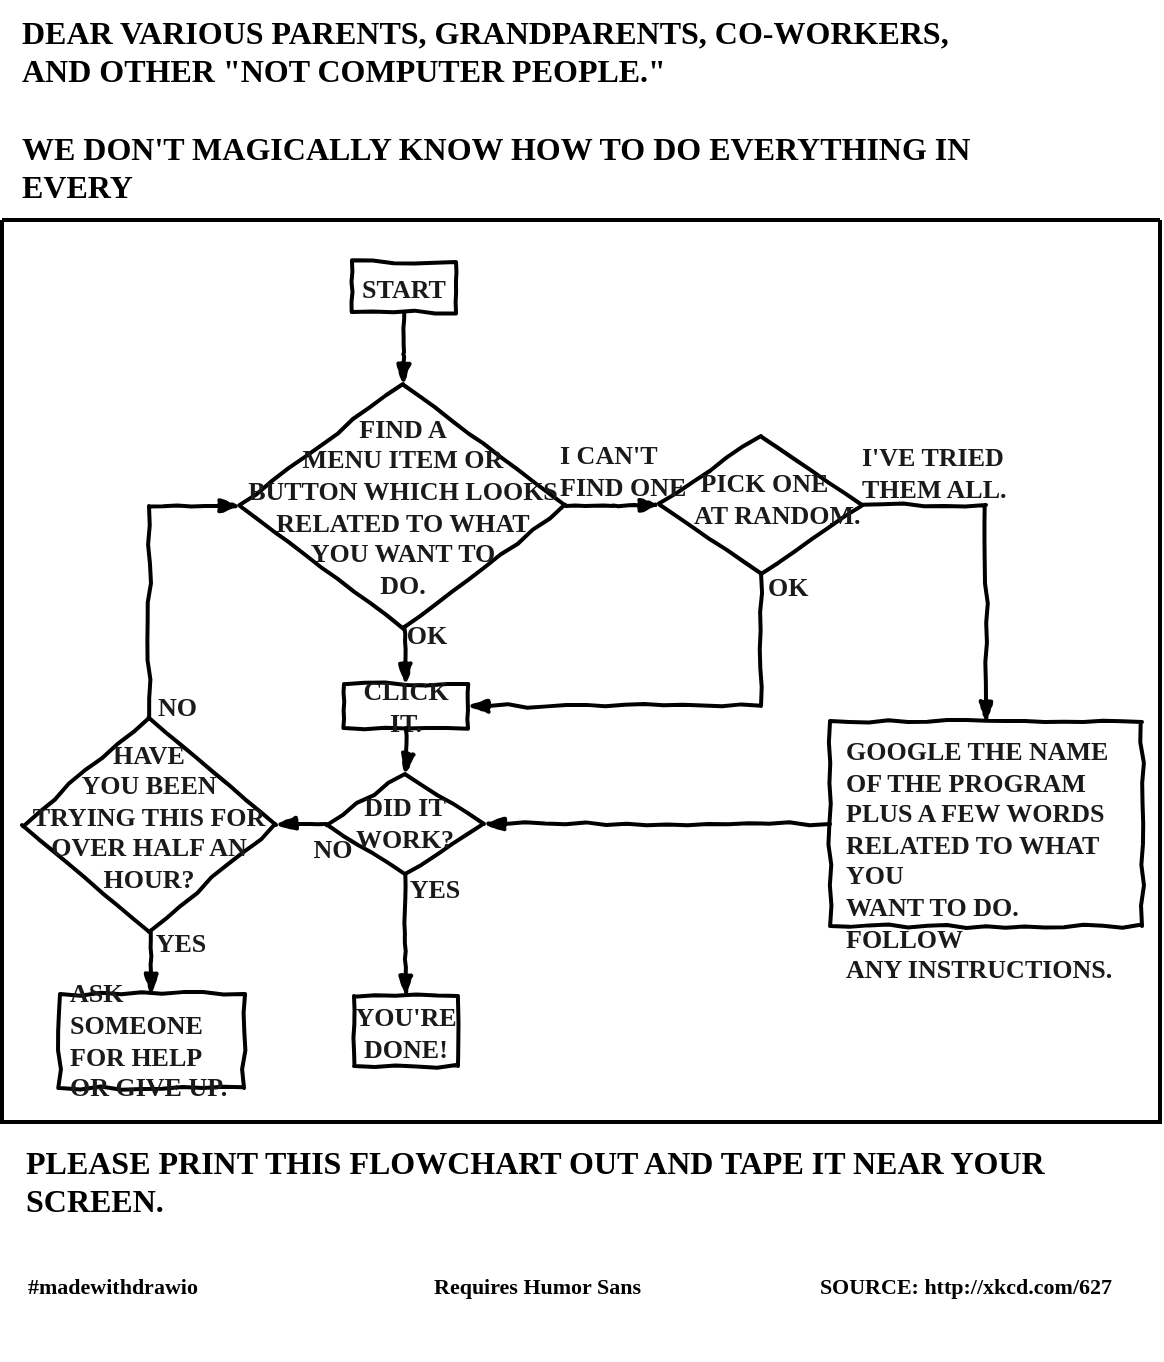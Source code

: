 <mxfile compressed="true" version="14.9.3" type="github"><diagram id="8SM1oyRz80_aa1UVSLCH" name="Page-1"><mxGraphModel dx="2037" dy="1311" grid="1" gridSize="10" guides="1" tooltips="1" connect="1" arrows="1" fold="1" page="1" pageScale="1" pageWidth="1920" pageHeight="1200" math="0" shadow="0"><root><mxCell id="xmED2Yv9WDubelnxHFW4-0"/><mxCell id="xmED2Yv9WDubelnxHFW4-1" parent="xmED2Yv9WDubelnxHFW4-0"/><UserObject label="SOURCE: http://xkcd.com/627" link="http://xkcd.com/627" id="DmZ8ZmcvN3rHUwkWvDru-0"><mxCell style="text;html=1;points=[];autosize=1;align=right;verticalAlign=top;fontFamily=Humor Sans;shadow=0;fontSize=11;fontStyle=1;strokeColor=none;strokeWidth=2;spacingRight=8;" vertex="1" parent="xmED2Yv9WDubelnxHFW4-1"><mxGeometry x="1054" y="880" width="180" height="20" as="geometry"/></mxCell></UserObject><mxCell id="DmZ8ZmcvN3rHUwkWvDru-1" value="DEAR VARIOUS PARENTS, GRANDPARENTS, CO-WORKERS,&lt;br&gt;AND OTHER &quot;NOT COMPUTER PEOPLE.&quot;&lt;br&gt;&lt;br&gt;WE DON'T MAGICALLY KNOW HOW TO DO EVERYTHING IN EVERY&lt;br&gt;PROGRAM. WHEN WE HELP YOU, WE'RE USUALLY JUST DOING THIS:" style="text;html=1;strokeColor=none;fillColor=none;align=left;verticalAlign=top;whiteSpace=wrap;overflow=hidden;shadow=0;glass=1;fontSize=16;fontFamily=Humor Sans;fontStyle=1;spacingTop=0;" vertex="1" parent="xmED2Yv9WDubelnxHFW4-1"><mxGeometry x="678" y="250" width="532" height="99" as="geometry"/></mxCell><mxCell id="DmZ8ZmcvN3rHUwkWvDru-2" value="PLEASE PRINT THIS FLOWCHART OUT AND TAPE IT NEAR YOUR SCREEN.&lt;br&gt;CONGRATULATIONS; YOU'RE NOW THE LOCAL COMPUTER EXPERT!" style="text;html=1;strokeColor=none;fillColor=none;align=left;verticalAlign=top;whiteSpace=wrap;overflow=hidden;shadow=0;glass=1;fontSize=16;fontFamily=Humor Sans;fontStyle=1" vertex="1" parent="xmED2Yv9WDubelnxHFW4-1"><mxGeometry x="680" y="815" width="550" height="40" as="geometry"/></mxCell><mxCell id="DmZ8ZmcvN3rHUwkWvDru-3" value="" style="swimlane;whiteSpace=wrap;html=1;shadow=0;glass=0;strokeColor=#000000;strokeWidth=2;fillColor=none;fontSize=14;align=left;startSize=0;fontFamily=Humor Sans;" vertex="1" parent="xmED2Yv9WDubelnxHFW4-1"><mxGeometry x="670" y="360" width="579" height="451" as="geometry"/></mxCell><mxCell id="DmZ8ZmcvN3rHUwkWvDru-4" value="FIND A&lt;br&gt;MENU ITEM OR&lt;br&gt;BUTTON WHICH LOOKS&lt;br&gt;RELATED TO WHAT&lt;br&gt;YOU WANT TO&lt;br&gt;DO." style="rhombus;whiteSpace=wrap;html=1;comic=1;shadow=0;fontFamily=Humor Sans;fontSize=13;fontColor=#1A1A1A;align=center;strokeWidth=2;fontStyle=1;fillColor=#ffffff;strokeColor=#000000;" vertex="1" parent="DmZ8ZmcvN3rHUwkWvDru-3"><mxGeometry x="119" y="82" width="163" height="122" as="geometry"/></mxCell><mxCell id="DmZ8ZmcvN3rHUwkWvDru-5" value="CLICK IT." style="whiteSpace=wrap;html=1;shadow=0;fontFamily=Humor Sans;fontSize=13;fontColor=#1A1A1A;align=center;strokeColor=#000000;strokeWidth=2;comic=1;fontStyle=1;spacingTop=0;" vertex="1" parent="DmZ8ZmcvN3rHUwkWvDru-3"><mxGeometry x="171" y="232" width="62" height="22" as="geometry"/></mxCell><mxCell id="DmZ8ZmcvN3rHUwkWvDru-6" value="DID IT&lt;br&gt;WORK?" style="rhombus;whiteSpace=wrap;html=1;comic=1;shadow=0;fontFamily=Humor Sans;fontSize=13;fontColor=#1A1A1A;align=center;strokeColor=#000000;fillColor=none;strokeWidth=2;fontStyle=1;spacingTop=-3;" vertex="1" parent="DmZ8ZmcvN3rHUwkWvDru-3"><mxGeometry x="162" y="277" width="79" height="50" as="geometry"/></mxCell><mxCell id="DmZ8ZmcvN3rHUwkWvDru-7" value="" style="edgeStyle=orthogonalEdgeStyle;rounded=0;html=1;jettySize=auto;orthogonalLoop=1;strokeWidth=2;fontSize=13;comic=1;endArrow=blockThin;endFill=1;fontStyle=1;fontFamily=Humor Sans;fontColor=#1A1A1A;" edge="1" parent="DmZ8ZmcvN3rHUwkWvDru-3" source="DmZ8ZmcvN3rHUwkWvDru-5" target="DmZ8ZmcvN3rHUwkWvDru-6"><mxGeometry x="202" y="252" as="geometry"/></mxCell><mxCell id="DmZ8ZmcvN3rHUwkWvDru-8" value="" style="edgeStyle=orthogonalEdgeStyle;rounded=0;html=1;jettySize=auto;orthogonalLoop=1;strokeWidth=2;fontSize=13;comic=1;endArrow=blockThin;endFill=1;entryX=0.5;entryY=0;fontStyle=1;fontFamily=Humor Sans;fontColor=#1A1A1A;" edge="1" parent="DmZ8ZmcvN3rHUwkWvDru-3" source="DmZ8ZmcvN3rHUwkWvDru-9" target="DmZ8ZmcvN3rHUwkWvDru-4"><mxGeometry x="201" y="42" as="geometry"><mxPoint x="232" y="62" as="targetPoint"/></mxGeometry></mxCell><mxCell id="DmZ8ZmcvN3rHUwkWvDru-9" value="&lt;font style=&quot;font-size: 13px;&quot;&gt;S&lt;/font&gt;TART" style="whiteSpace=wrap;html=1;shadow=0;fontFamily=Humor Sans;fontSize=13;fontColor=#1A1A1A;align=center;strokeColor=#000000;strokeWidth=2;comic=1;fontStyle=1" vertex="1" parent="DmZ8ZmcvN3rHUwkWvDru-3"><mxGeometry x="175" y="21" width="52" height="25" as="geometry"/></mxCell><mxCell id="DmZ8ZmcvN3rHUwkWvDru-10" value="YOU'RE&lt;br&gt;DONE!" style="whiteSpace=wrap;html=1;shadow=0;fontFamily=Humor Sans;fontSize=13;fontColor=#1A1A1A;align=center;strokeColor=#000000;strokeWidth=2;comic=1;fontStyle=1;spacingTop=1;" vertex="1" parent="DmZ8ZmcvN3rHUwkWvDru-3"><mxGeometry x="176" y="388" width="52" height="35" as="geometry"/></mxCell><mxCell id="DmZ8ZmcvN3rHUwkWvDru-11" value="" style="edgeStyle=orthogonalEdgeStyle;rounded=0;html=1;jettySize=auto;orthogonalLoop=1;strokeWidth=2;fontSize=13;comic=1;endArrow=blockThin;endFill=1;entryX=0.5;entryY=0;exitX=0.5;exitY=1;fontStyle=1;fontFamily=Humor Sans;fontColor=#1A1A1A;" edge="1" parent="DmZ8ZmcvN3rHUwkWvDru-3" source="DmZ8ZmcvN3rHUwkWvDru-6" target="DmZ8ZmcvN3rHUwkWvDru-10"><mxGeometry x="202" y="327" as="geometry"><mxPoint x="212" y="262" as="sourcePoint"/><mxPoint x="212" y="287.316" as="targetPoint"/></mxGeometry></mxCell><mxCell id="DmZ8ZmcvN3rHUwkWvDru-12" value="YES" style="text;html=1;resizable=0;points=[];;align=center;verticalAlign=middle;fontSize=13;shadow=0;fontFamily=Humor Sans;fontStyle=1;strokeColor=#000000;strokeWidth=2;fontColor=#1A1A1A;" vertex="1" connectable="0" parent="DmZ8ZmcvN3rHUwkWvDru-11"><mxGeometry x="-0.5" y="2" relative="1" as="geometry"><mxPoint x="12" y="-9" as="offset"/></mxGeometry></mxCell><mxCell id="DmZ8ZmcvN3rHUwkWvDru-13" value="&amp;nbsp;PICK ONE&lt;br&gt;AT RANDOM." style="rhombus;whiteSpace=wrap;html=1;comic=1;shadow=0;fontFamily=Humor Sans;fontSize=13;fontColor=#1A1A1A;align=left;strokeColor=#000000;fillColor=none;strokeWidth=2;fontStyle=1;spacingLeft=15;spacingTop=-8;" vertex="1" parent="DmZ8ZmcvN3rHUwkWvDru-3"><mxGeometry x="329" y="108" width="101" height="69" as="geometry"/></mxCell><mxCell id="DmZ8ZmcvN3rHUwkWvDru-14" value="" style="edgeStyle=orthogonalEdgeStyle;rounded=0;html=1;exitX=1;exitY=0.5;entryX=0;entryY=0.5;jettySize=auto;orthogonalLoop=1;strokeWidth=2;fontSize=13;comic=1;endArrow=blockThin;endFill=1;fontStyle=1;fontFamily=Humor Sans;fontColor=#1A1A1A;" edge="1" parent="DmZ8ZmcvN3rHUwkWvDru-3" source="DmZ8ZmcvN3rHUwkWvDru-4" target="DmZ8ZmcvN3rHUwkWvDru-13"><mxGeometry x="212" y="207" as="geometry"><mxPoint x="211.5" y="207" as="sourcePoint"/><mxPoint x="212.333" y="243.667" as="targetPoint"/></mxGeometry></mxCell><mxCell id="DmZ8ZmcvN3rHUwkWvDru-15" value="I CAN'T&lt;br&gt;FIND ONE" style="text;html=1;resizable=0;points=[];;align=left;verticalAlign=middle;fontSize=13;shadow=0;fontFamily=Humor Sans;fontStyle=1;strokeColor=#000000;strokeWidth=2;fontColor=#1A1A1A;" vertex="1" connectable="0" parent="DmZ8ZmcvN3rHUwkWvDru-14"><mxGeometry x="-0.351" relative="1" as="geometry"><mxPoint x="-21" y="-18" as="offset"/></mxGeometry></mxCell><mxCell id="DmZ8ZmcvN3rHUwkWvDru-16" value="" style="edgeStyle=orthogonalEdgeStyle;rounded=0;html=1;exitX=0.5;exitY=1;endArrow=blockThin;endFill=1;jettySize=auto;orthogonalLoop=1;strokeWidth=2;fontSize=13;comic=1;fontStyle=1;fontFamily=Humor Sans;fontColor=#1A1A1A;" edge="1" parent="DmZ8ZmcvN3rHUwkWvDru-3" source="DmZ8ZmcvN3rHUwkWvDru-13" target="DmZ8ZmcvN3rHUwkWvDru-5"><mxGeometry x="228" y="175" as="geometry"><Array as="points"><mxPoint x="380" y="243"/></Array></mxGeometry></mxCell><mxCell id="DmZ8ZmcvN3rHUwkWvDru-17" value="OK" style="text;html=1;resizable=0;points=[];;align=left;verticalAlign=middle;fontSize=13;shadow=0;fontFamily=Humor Sans;fontStyle=1;strokeColor=#000000;strokeWidth=2;fontColor=#1A1A1A;" vertex="1" connectable="0" parent="DmZ8ZmcvN3rHUwkWvDru-16"><mxGeometry x="-0.856" y="3" relative="1" as="geometry"><mxPoint x="-2" y="-10" as="offset"/></mxGeometry></mxCell><mxCell id="DmZ8ZmcvN3rHUwkWvDru-18" value="GOOGLE THE NAME&lt;br&gt;OF THE PROGRAM&lt;br&gt;PLUS A FEW WORDS&lt;br&gt;RELATED TO WHAT YOU&lt;br&gt;WANT TO DO. FOLLOW&lt;br&gt;ANY INSTRUCTIONS." style="whiteSpace=wrap;html=1;shadow=0;fontFamily=Humor Sans;fontSize=13;fontColor=#1A1A1A;align=left;strokeColor=#000000;strokeWidth=2;comic=1;verticalAlign=top;fontStyle=1;spacingLeft=6;" vertex="1" parent="DmZ8ZmcvN3rHUwkWvDru-3"><mxGeometry x="414" y="251" width="156" height="102" as="geometry"/></mxCell><mxCell id="DmZ8ZmcvN3rHUwkWvDru-19" value="" style="edgeStyle=orthogonalEdgeStyle;rounded=0;html=1;exitX=1;exitY=0.5;entryX=0.5;entryY=0;endArrow=blockThin;endFill=1;jettySize=auto;orthogonalLoop=1;strokeWidth=2;fontSize=13;comic=1;fontStyle=1;fontFamily=Humor Sans;fontColor=#1A1A1A;" edge="1" parent="DmZ8ZmcvN3rHUwkWvDru-3" source="DmZ8ZmcvN3rHUwkWvDru-13" target="DmZ8ZmcvN3rHUwkWvDru-18"><mxGeometry x="429" y="143" as="geometry"/></mxCell><mxCell id="DmZ8ZmcvN3rHUwkWvDru-20" value="I'VE TRIED&lt;br&gt;THEM ALL." style="text;html=1;resizable=0;points=[];;align=left;verticalAlign=middle;fontSize=13;shadow=0;fontFamily=Humor Sans;fontStyle=1;strokeColor=#000000;strokeWidth=2;fontColor=#1A1A1A;" vertex="1" connectable="0" parent="DmZ8ZmcvN3rHUwkWvDru-19"><mxGeometry x="-0.568" y="-2" relative="1" as="geometry"><mxPoint x="-39" y="-19" as="offset"/></mxGeometry></mxCell><mxCell id="DmZ8ZmcvN3rHUwkWvDru-21" value="" style="edgeStyle=orthogonalEdgeStyle;rounded=0;html=1;entryX=1;entryY=0.5;endArrow=blockThin;endFill=1;jettySize=auto;orthogonalLoop=1;strokeWidth=2;fontSize=13;comic=1;fontStyle=1;fontFamily=Humor Sans;fontColor=#1A1A1A;" edge="1" parent="DmZ8ZmcvN3rHUwkWvDru-3" source="DmZ8ZmcvN3rHUwkWvDru-18" target="DmZ8ZmcvN3rHUwkWvDru-6"><mxGeometry x="241" y="302" as="geometry"/></mxCell><mxCell id="DmZ8ZmcvN3rHUwkWvDru-22" value="HAVE&lt;br&gt;YOU BEEN&lt;br&gt;TRYING THIS FOR&lt;br&gt;OVER HALF AN&lt;br&gt;HOUR?" style="rhombus;whiteSpace=wrap;html=1;comic=1;shadow=0;fontFamily=Humor Sans;fontSize=13;fontColor=#1A1A1A;align=center;strokeWidth=2;fontStyle=1;fillColor=#ffffff;strokeColor=#000000;spacingTop=-10;" vertex="1" parent="DmZ8ZmcvN3rHUwkWvDru-3"><mxGeometry x="10" y="249" width="127" height="107" as="geometry"/></mxCell><mxCell id="DmZ8ZmcvN3rHUwkWvDru-23" value="" style="edgeStyle=orthogonalEdgeStyle;html=1;endArrow=blockThin;endFill=1;jettySize=auto;orthogonalLoop=1;strokeWidth=2;fontSize=13;comic=1;shadow=0;fontFamily=Humor Sans;fontStyle=1;fillColor=none;gradientColor=none;handJiggle=1;rounded=0;fontColor=#1A1A1A;" edge="1" parent="DmZ8ZmcvN3rHUwkWvDru-3" source="DmZ8ZmcvN3rHUwkWvDru-6" target="DmZ8ZmcvN3rHUwkWvDru-22"><mxGeometry x="126" y="302" as="geometry"><mxPoint x="276" y="561" as="sourcePoint"/><Array as="points"/></mxGeometry></mxCell><mxCell id="DmZ8ZmcvN3rHUwkWvDru-24" value="NO" style="text;html=1;resizable=0;points=[];;align=center;verticalAlign=middle;fontSize=13;shadow=0;fontFamily=Humor Sans;fontStyle=1;strokeColor=#000000;strokeWidth=2;fontColor=#1A1A1A;" vertex="1" connectable="0" parent="DmZ8ZmcvN3rHUwkWvDru-23"><mxGeometry x="-0.216" y="2" relative="1" as="geometry"><mxPoint x="13" y="10" as="offset"/></mxGeometry></mxCell><mxCell id="DmZ8ZmcvN3rHUwkWvDru-25" value="" style="edgeStyle=orthogonalEdgeStyle;rounded=0;html=1;exitX=0.5;exitY=0;entryX=0;entryY=0.5;endArrow=blockThin;endFill=1;jettySize=auto;orthogonalLoop=1;strokeWidth=2;fontSize=13;comic=1;fontStyle=1;fontFamily=Humor Sans;fontColor=#1A1A1A;" edge="1" parent="DmZ8ZmcvN3rHUwkWvDru-3" source="DmZ8ZmcvN3rHUwkWvDru-22" target="DmZ8ZmcvN3rHUwkWvDru-4"><mxGeometry x="71" y="143" as="geometry"/></mxCell><mxCell id="DmZ8ZmcvN3rHUwkWvDru-26" value="NO" style="text;html=1;resizable=0;points=[];;align=left;verticalAlign=middle;fontSize=13;shadow=0;fontFamily=Humor Sans;fontStyle=1;strokeColor=#000000;strokeWidth=2;fontColor=#1A1A1A;" vertex="1" connectable="0" parent="DmZ8ZmcvN3rHUwkWvDru-25"><mxGeometry x="-0.762" relative="1" as="geometry"><mxPoint x="2" y="12" as="offset"/></mxGeometry></mxCell><mxCell id="DmZ8ZmcvN3rHUwkWvDru-27" value="ASK SOMEONE&lt;br&gt;FOR HELP&lt;br&gt;OR GIVE UP." style="whiteSpace=wrap;html=1;shadow=0;fontFamily=Humor Sans;fontSize=13;fontColor=#1A1A1A;align=left;strokeColor=#000000;strokeWidth=2;comic=1;fontStyle=1;spacingLeft=3;spacingTop=-1;" vertex="1" parent="DmZ8ZmcvN3rHUwkWvDru-3"><mxGeometry x="29" y="387" width="92" height="47" as="geometry"/></mxCell><mxCell id="DmZ8ZmcvN3rHUwkWvDru-28" value="" style="rounded=0;html=1;endArrow=blockThin;endFill=1;jettySize=auto;orthogonalLoop=1;strokeWidth=2;fontSize=13;comic=1;fontStyle=1;fontFamily=Humor Sans;fontColor=#1A1A1A;" edge="1" parent="DmZ8ZmcvN3rHUwkWvDru-3" source="DmZ8ZmcvN3rHUwkWvDru-22" target="DmZ8ZmcvN3rHUwkWvDru-27"><mxGeometry x="71" y="350" as="geometry"/></mxCell><mxCell id="DmZ8ZmcvN3rHUwkWvDru-29" value="YES" style="text;html=1;resizable=0;points=[];;align=center;verticalAlign=middle;fontSize=13;shadow=0;fontFamily=Humor Sans;fontStyle=1;strokeColor=#000000;strokeWidth=2;fontColor=#1A1A1A;" vertex="1" connectable="0" parent="DmZ8ZmcvN3rHUwkWvDru-28"><mxGeometry x="-0.29" y="2" relative="1" as="geometry"><mxPoint x="12" y="-6" as="offset"/></mxGeometry></mxCell><mxCell id="DmZ8ZmcvN3rHUwkWvDru-30" value="" style="edgeStyle=straightEdgeStyle;rounded=0;comic=1;strokeWidth=2;endArrow=blockThin;html=1;fontFamily=Humor Sans;fontStyle=1;fontColor=#1A1A1A;fontSize=13;" edge="1" parent="DmZ8ZmcvN3rHUwkWvDru-3" source="DmZ8ZmcvN3rHUwkWvDru-4" target="DmZ8ZmcvN3rHUwkWvDru-5"><mxGeometry width="50" height="50" relative="1" as="geometry"><mxPoint x="80.5" y="70" as="sourcePoint"/><mxPoint x="200.5" y="270.711" as="targetPoint"/></mxGeometry></mxCell><mxCell id="DmZ8ZmcvN3rHUwkWvDru-31" value="OK" style="text;html=1;resizable=0;points=[];;align=center;verticalAlign=middle;labelBackgroundColor=none;fontFamily=Humor Sans;fontStyle=1;fontSize=13;fontColor=#1A1A1A;" vertex="1" connectable="0" parent="DmZ8ZmcvN3rHUwkWvDru-30"><mxGeometry x="-0.235" relative="1" as="geometry"><mxPoint x="10" y="-8" as="offset"/></mxGeometry></mxCell><UserObject label="#madewithdrawio" link="https://www.draw.io" id="DmZ8ZmcvN3rHUwkWvDru-32"><mxCell style="text;html=1;points=[];autosize=1;align=left;verticalAlign=top;fontFamily=Humor Sans;shadow=0;fontSize=11;fontStyle=1;strokeColor=none;strokeWidth=2;spacingLeft=8;" vertex="1" parent="xmED2Yv9WDubelnxHFW4-1"><mxGeometry x="673" y="880" width="116" height="50" as="geometry"/></mxCell></UserObject><UserObject label="Requires Humor Sans" link="http://antiyawn.com/uploads/humorsans.html" id="DmZ8ZmcvN3rHUwkWvDru-33"><mxCell style="text;html=1;points=[];autosize=1;align=left;verticalAlign=top;fontFamily=Humor Sans;shadow=0;fontSize=11;fontStyle=1;strokeColor=none;strokeWidth=2;spacingLeft=8;" vertex="1" parent="xmED2Yv9WDubelnxHFW4-1"><mxGeometry x="876" y="880" width="137" height="17" as="geometry"/></mxCell></UserObject></root></mxGraphModel></diagram></mxfile>